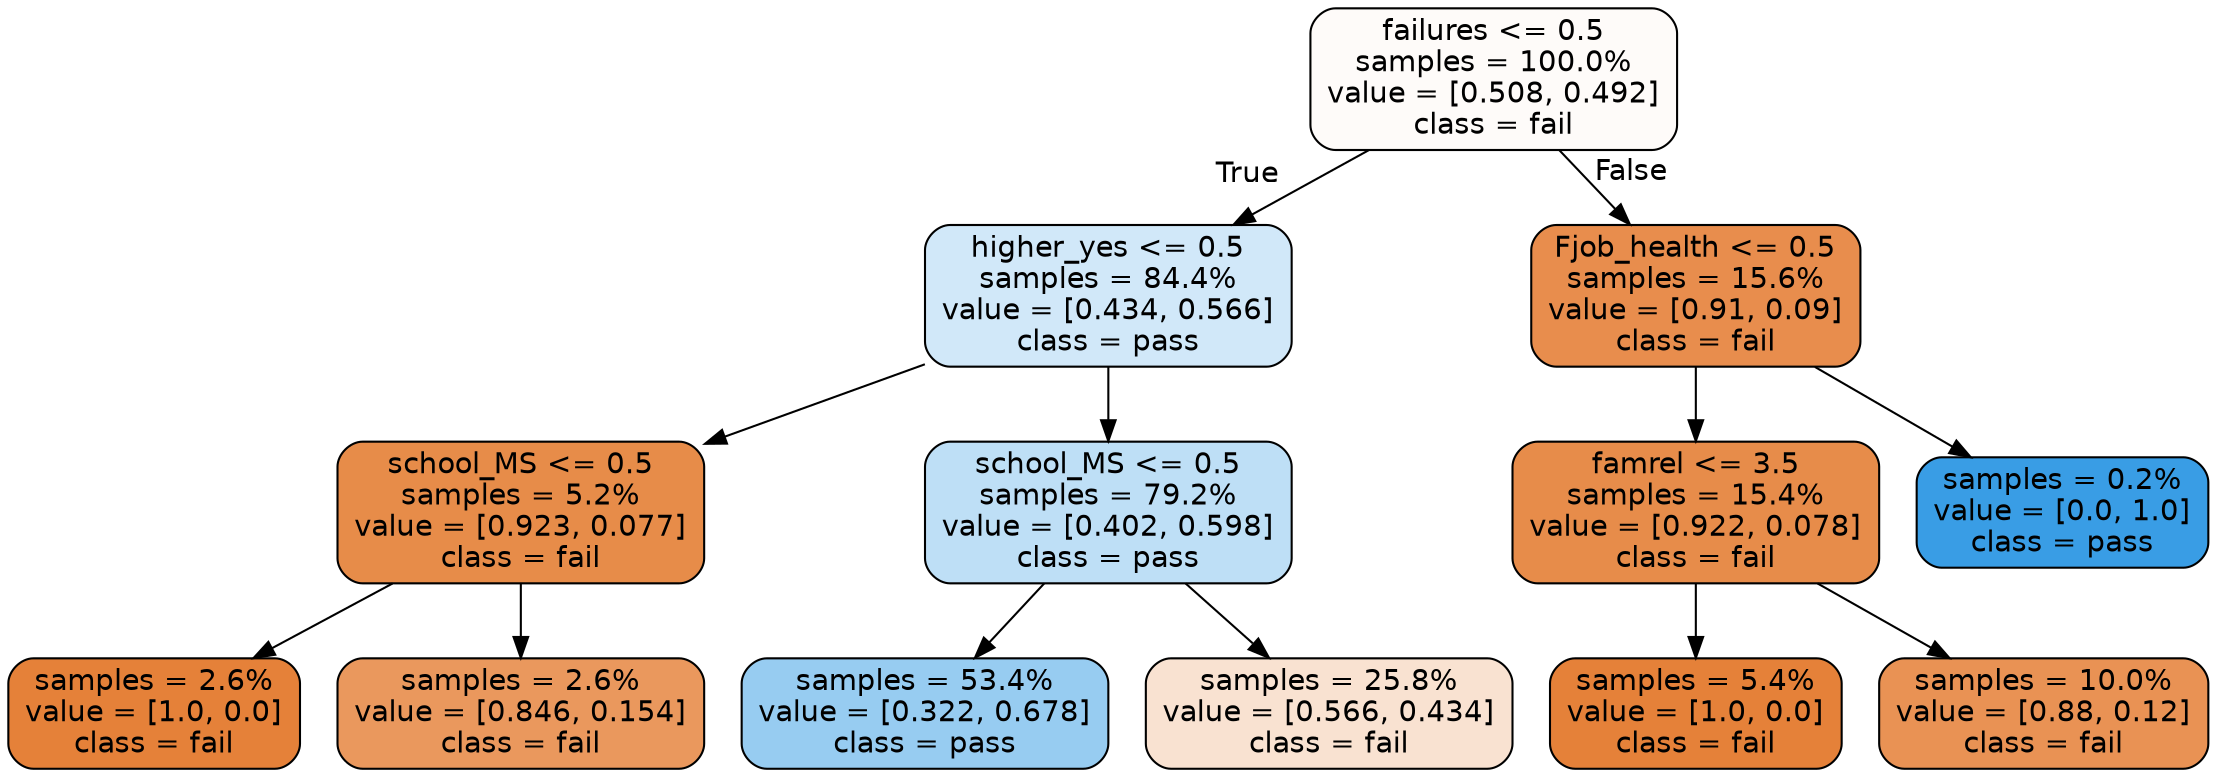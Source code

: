 digraph Tree {
node [shape=box, style="filled, rounded", color="black", fontname="helvetica"] ;
edge [fontname="helvetica"] ;
0 [label="failures <= 0.5\nsamples = 100.0%\nvalue = [0.508, 0.492]\nclass = fail", fillcolor="#fefbf9"] ;
1 [label="higher_yes <= 0.5\nsamples = 84.4%\nvalue = [0.434, 0.566]\nclass = pass", fillcolor="#d1e8f9"] ;
0 -> 1 [labeldistance=2.5, labelangle=45, headlabel="True"] ;
2 [label="school_MS <= 0.5\nsamples = 5.2%\nvalue = [0.923, 0.077]\nclass = fail", fillcolor="#e78c49"] ;
1 -> 2 ;
3 [label="samples = 2.6%\nvalue = [1.0, 0.0]\nclass = fail", fillcolor="#e58139"] ;
2 -> 3 ;
4 [label="samples = 2.6%\nvalue = [0.846, 0.154]\nclass = fail", fillcolor="#ea985d"] ;
2 -> 4 ;
5 [label="school_MS <= 0.5\nsamples = 79.2%\nvalue = [0.402, 0.598]\nclass = pass", fillcolor="#bedff6"] ;
1 -> 5 ;
6 [label="samples = 53.4%\nvalue = [0.322, 0.678]\nclass = pass", fillcolor="#97ccf1"] ;
5 -> 6 ;
7 [label="samples = 25.8%\nvalue = [0.566, 0.434]\nclass = fail", fillcolor="#f9e2d1"] ;
5 -> 7 ;
8 [label="Fjob_health <= 0.5\nsamples = 15.6%\nvalue = [0.91, 0.09]\nclass = fail", fillcolor="#e88d4d"] ;
0 -> 8 [labeldistance=2.5, labelangle=-45, headlabel="False"] ;
9 [label="famrel <= 3.5\nsamples = 15.4%\nvalue = [0.922, 0.078]\nclass = fail", fillcolor="#e78c4a"] ;
8 -> 9 ;
10 [label="samples = 5.4%\nvalue = [1.0, 0.0]\nclass = fail", fillcolor="#e58139"] ;
9 -> 10 ;
11 [label="samples = 10.0%\nvalue = [0.88, 0.12]\nclass = fail", fillcolor="#e99254"] ;
9 -> 11 ;
12 [label="samples = 0.2%\nvalue = [0.0, 1.0]\nclass = pass", fillcolor="#399de5"] ;
8 -> 12 ;
}